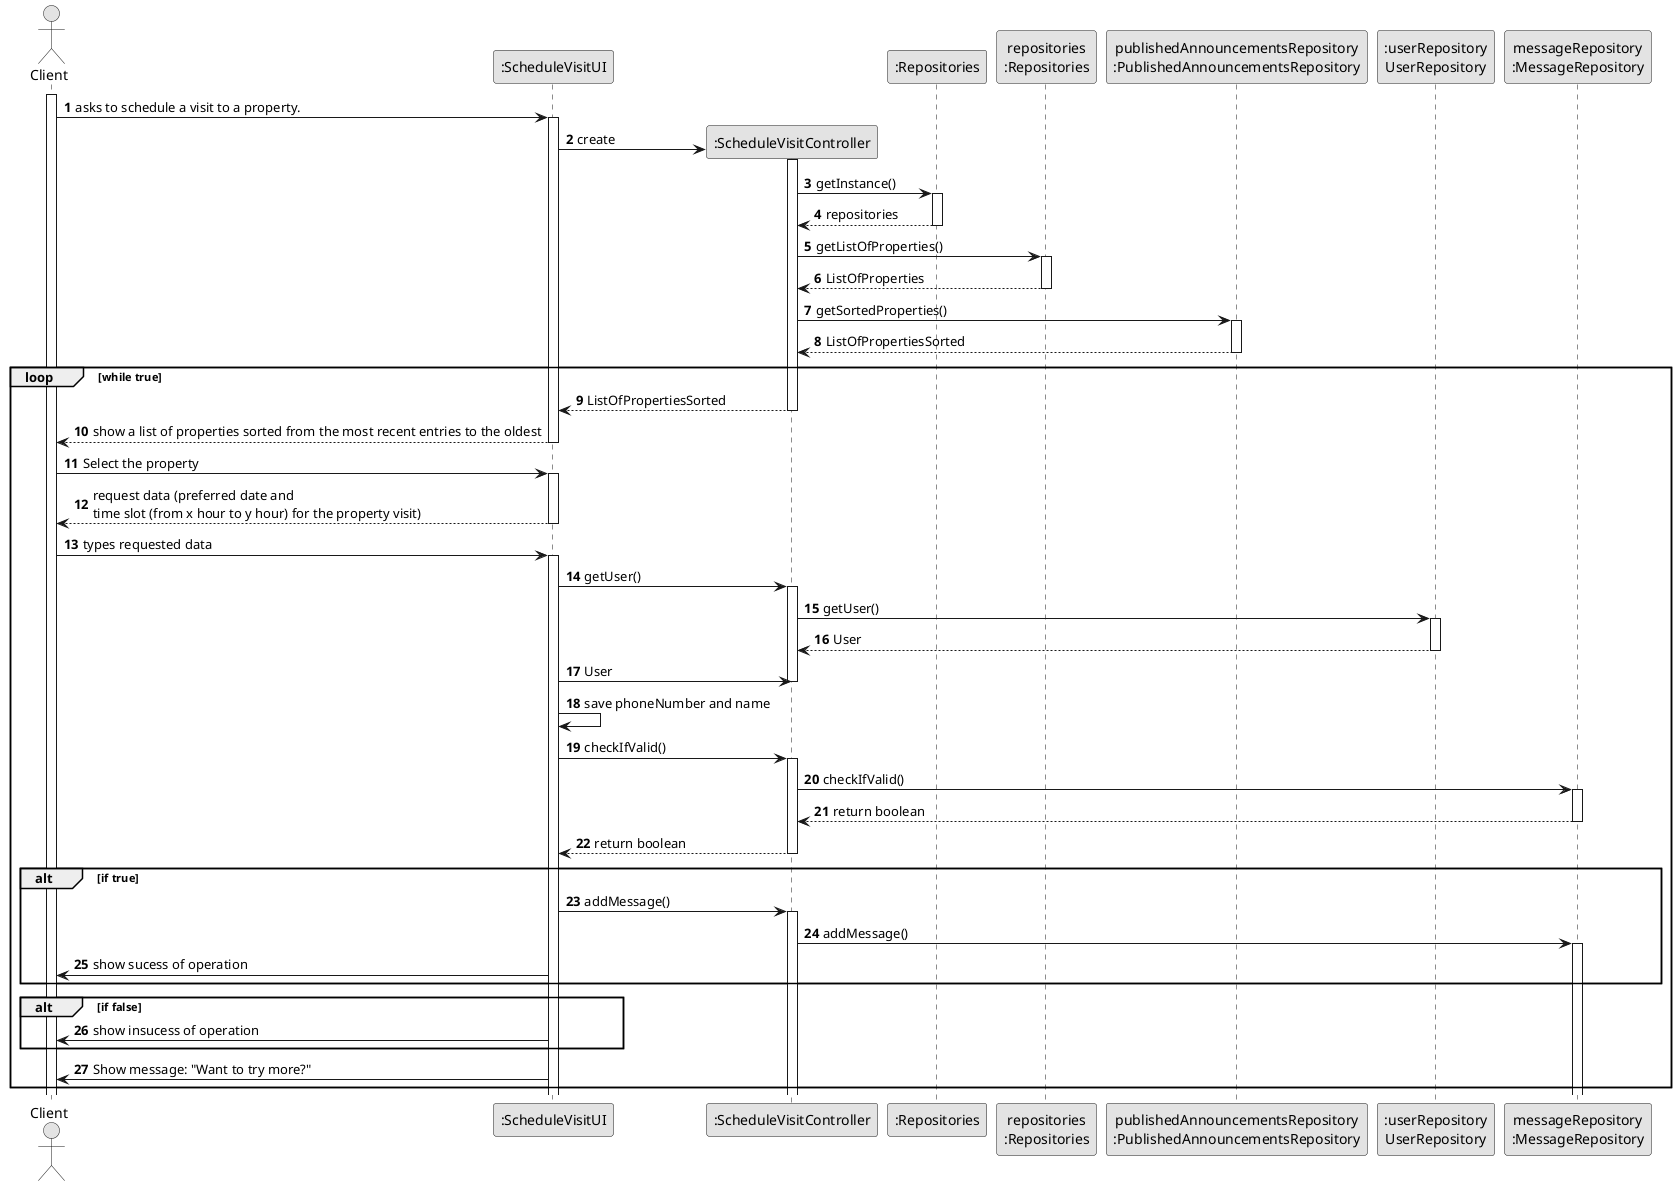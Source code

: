 @startuml
skinparam monochrome true
skinparam packageStyle rectangle
skinparam shadowing false

autonumber

'hide footbox
actor "Client" as User
participant ":ScheduleVisitUI" as System
participant ":ScheduleVisitController" as Controller
participant ":Repositories" as RepositorySingleton
participant "repositories\n:Repositories" as repositories
participant "publishedAnnouncementsRepository\n:PublishedAnnouncementsRepository" as PropertyRepository
participant ":userRepository\nUserRepository" as UserRepository
participant "messageRepository\n:MessageRepository" as Message



activate User


User->System: asks to schedule a visit to a property.
activate System


System->Controller**: create

activate Controller

Controller->RepositorySingleton: getInstance()
activate RepositorySingleton

RepositorySingleton-->Controller: repositories
deactivate RepositorySingleton

Controller -> repositories : getListOfProperties()
activate repositories

repositories --> Controller: ListOfProperties
deactivate repositories

Controller -> PropertyRepository : getSortedProperties()
activate PropertyRepository

PropertyRepository --> Controller : ListOfPropertiesSorted
deactivate PropertyRepository
loop while true

Controller --> System : ListOfPropertiesSorted





deactivate Controller

System --> User : show a list of properties sorted from the most recent entries to the oldest
deactivate System



User -> System : Select the property
activate System

System --> User : request data (preferred date and \ntime slot (from x hour to y hour) for the property visit)
deactivate System

User -> System : types requested data
activate System


System -> Controller: getUser()
activate Controller

Controller -> UserRepository: getUser()
activate UserRepository

UserRepository --> Controller: User
deactivate UserRepository

System->Controller: User
deactivate Controller

System -> System : save phoneNumber and name

System -> Controller : checkIfValid()
activate Controller

Controller -> Message : checkIfValid()
activate Message

Message --> Controller: return boolean
deactivate Message

Controller --> System: return boolean
deactivate Controller


alt if true

System -> Controller: addMessage()
activate Controller

Controller -> Message: addMessage()
activate Message


System -> User: show sucess of operation

end
alt if false




System -> User: show insucess of operation


end

System -> User: Show message: "Want to try more?"
end



@enduml